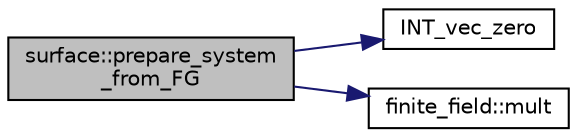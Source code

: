 digraph "surface::prepare_system_from_FG"
{
  edge [fontname="Helvetica",fontsize="10",labelfontname="Helvetica",labelfontsize="10"];
  node [fontname="Helvetica",fontsize="10",shape=record];
  rankdir="LR";
  Node4708 [label="surface::prepare_system\l_from_FG",height=0.2,width=0.4,color="black", fillcolor="grey75", style="filled", fontcolor="black"];
  Node4708 -> Node4709 [color="midnightblue",fontsize="10",style="solid",fontname="Helvetica"];
  Node4709 [label="INT_vec_zero",height=0.2,width=0.4,color="black", fillcolor="white", style="filled",URL="$df/dbf/sajeeb_8_c.html#aa8c9c7977203577026080f546fe4980f"];
  Node4708 -> Node4710 [color="midnightblue",fontsize="10",style="solid",fontname="Helvetica"];
  Node4710 [label="finite_field::mult",height=0.2,width=0.4,color="black", fillcolor="white", style="filled",URL="$df/d5a/classfinite__field.html#a24fb5917aa6d4d656fd855b7f44a13b0"];
}
